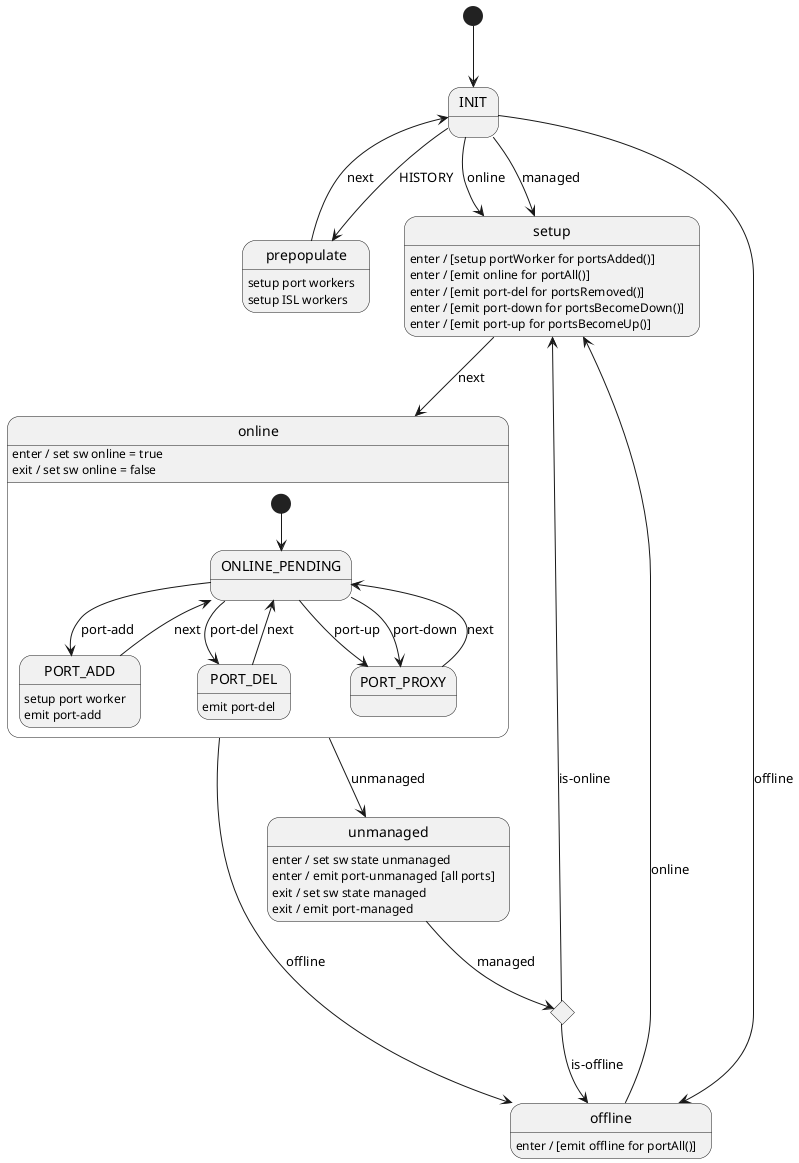 @startuml
[*] --> INIT

state switchSync <<choice>>

INIT --> prepopulate : HISTORY
INIT --> setup : managed
INIT --> setup : online
INIT --> offline : offline

prepopulate : setup port workers
prepopulate : setup ISL workers
prepopulate --> INIT : next

switchSync --> setup : is-online
switchSync --> offline : is-offline

setup : enter / [setup portWorker for portsAdded()]
setup : enter / [emit online for portAll()]
setup : enter / [emit port-del for portsRemoved()]
setup : enter / [emit port-down for portsBecomeDown()]
setup : enter / [emit port-up for portsBecomeUp()]
setup --> online : next

state online {
    online : enter / set sw online = true
    online : exit / set sw online = false
    [*] --> ONLINE_PENDING
    
    ONLINE_PENDING --> PORT_ADD : port-add
    ONLINE_PENDING --> PORT_DEL : port-del
    ONLINE_PENDING --> PORT_PROXY : port-up
    ONLINE_PENDING --> PORT_PROXY : port-down

    PORT_ADD : setup port worker
    PORT_ADD : emit port-add
    PORT_ADD --> ONLINE_PENDING : next
    
    PORT_DEL : emit port-del
    PORT_DEL --> ONLINE_PENDING : next

    PORT_PROXY --> ONLINE_PENDING : next
}
online --> offline : offline
online --> unmanaged : unmanaged

offline : enter / [emit offline for portAll()]
offline --> setup : online

unmanaged : enter / set sw state unmanaged
unmanaged : enter / emit port-unmanaged [all ports]
unmanaged : exit / set sw state managed
unmanaged : exit / emit port-managed
unmanaged --> switchSync : managed

@enduml
